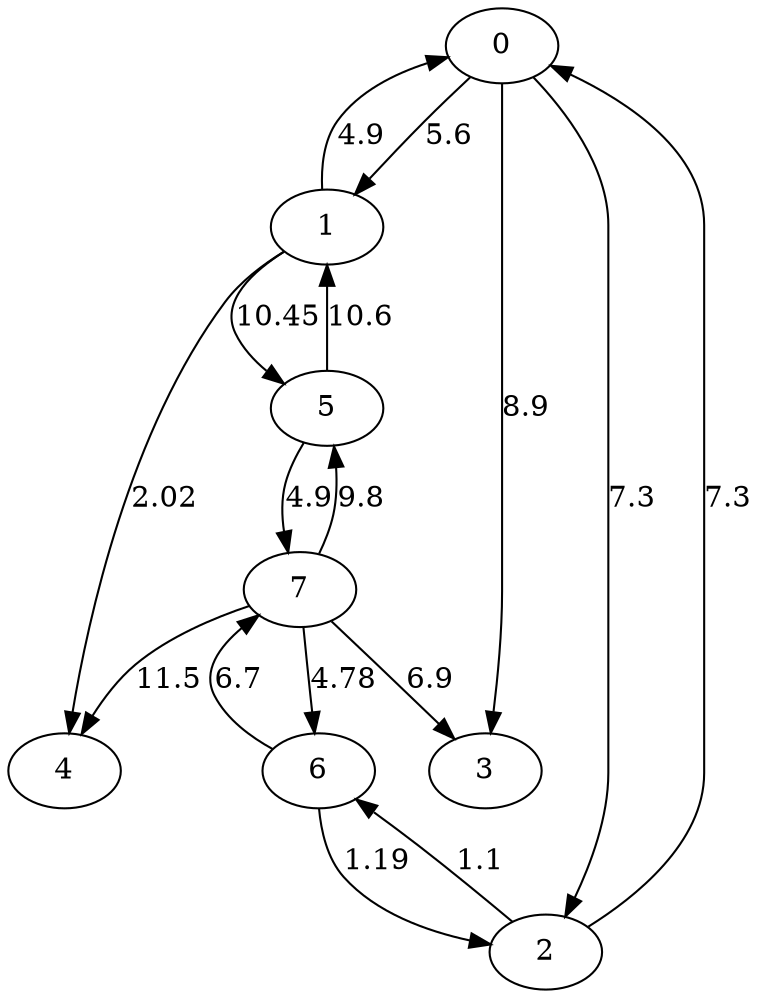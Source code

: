 digraph G {
	0 [label="0"];
	1 [label="1"];
	2 [label="2"];
	3 [label="3"];
	4 [label="4"];
	5 [label="5"];
	6 [label="6"];
	7 [label="7"];

	0 -> 1[label="5.6"];
	0 -> 2[label="7.3"];
	0 -> 3[label="8.9"];
	1 -> 0[label="4.9"];
	1 -> 4[label="2.02"];
	1 -> 5[label="10.45"];
	2 -> 0[label="7.3"];
	2 -> 6[label="1.1"];
	5 -> 1[label="10.6"];
	5 -> 7[label="4.9"];
	6 -> 2[label="1.19"];
	6 -> 7[label="6.7"];
	7 -> 3[label="6.9"];
	7 -> 4[label="11.5"];
	7 -> 5[label="9.8"];
	7 -> 6[label="4.78"];
}
